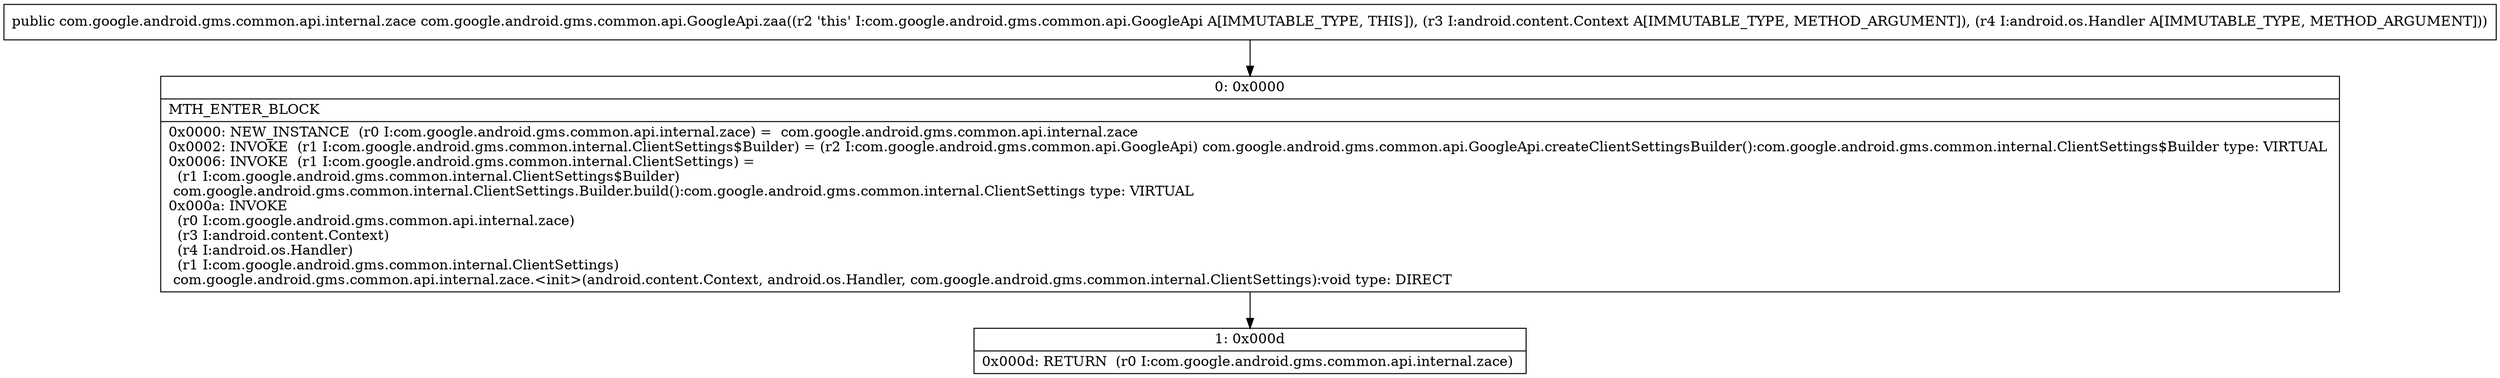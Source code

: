 digraph "CFG forcom.google.android.gms.common.api.GoogleApi.zaa(Landroid\/content\/Context;Landroid\/os\/Handler;)Lcom\/google\/android\/gms\/common\/api\/internal\/zace;" {
Node_0 [shape=record,label="{0\:\ 0x0000|MTH_ENTER_BLOCK\l|0x0000: NEW_INSTANCE  (r0 I:com.google.android.gms.common.api.internal.zace) =  com.google.android.gms.common.api.internal.zace \l0x0002: INVOKE  (r1 I:com.google.android.gms.common.internal.ClientSettings$Builder) = (r2 I:com.google.android.gms.common.api.GoogleApi) com.google.android.gms.common.api.GoogleApi.createClientSettingsBuilder():com.google.android.gms.common.internal.ClientSettings$Builder type: VIRTUAL \l0x0006: INVOKE  (r1 I:com.google.android.gms.common.internal.ClientSettings) = \l  (r1 I:com.google.android.gms.common.internal.ClientSettings$Builder)\l com.google.android.gms.common.internal.ClientSettings.Builder.build():com.google.android.gms.common.internal.ClientSettings type: VIRTUAL \l0x000a: INVOKE  \l  (r0 I:com.google.android.gms.common.api.internal.zace)\l  (r3 I:android.content.Context)\l  (r4 I:android.os.Handler)\l  (r1 I:com.google.android.gms.common.internal.ClientSettings)\l com.google.android.gms.common.api.internal.zace.\<init\>(android.content.Context, android.os.Handler, com.google.android.gms.common.internal.ClientSettings):void type: DIRECT \l}"];
Node_1 [shape=record,label="{1\:\ 0x000d|0x000d: RETURN  (r0 I:com.google.android.gms.common.api.internal.zace) \l}"];
MethodNode[shape=record,label="{public com.google.android.gms.common.api.internal.zace com.google.android.gms.common.api.GoogleApi.zaa((r2 'this' I:com.google.android.gms.common.api.GoogleApi A[IMMUTABLE_TYPE, THIS]), (r3 I:android.content.Context A[IMMUTABLE_TYPE, METHOD_ARGUMENT]), (r4 I:android.os.Handler A[IMMUTABLE_TYPE, METHOD_ARGUMENT])) }"];
MethodNode -> Node_0;
Node_0 -> Node_1;
}

